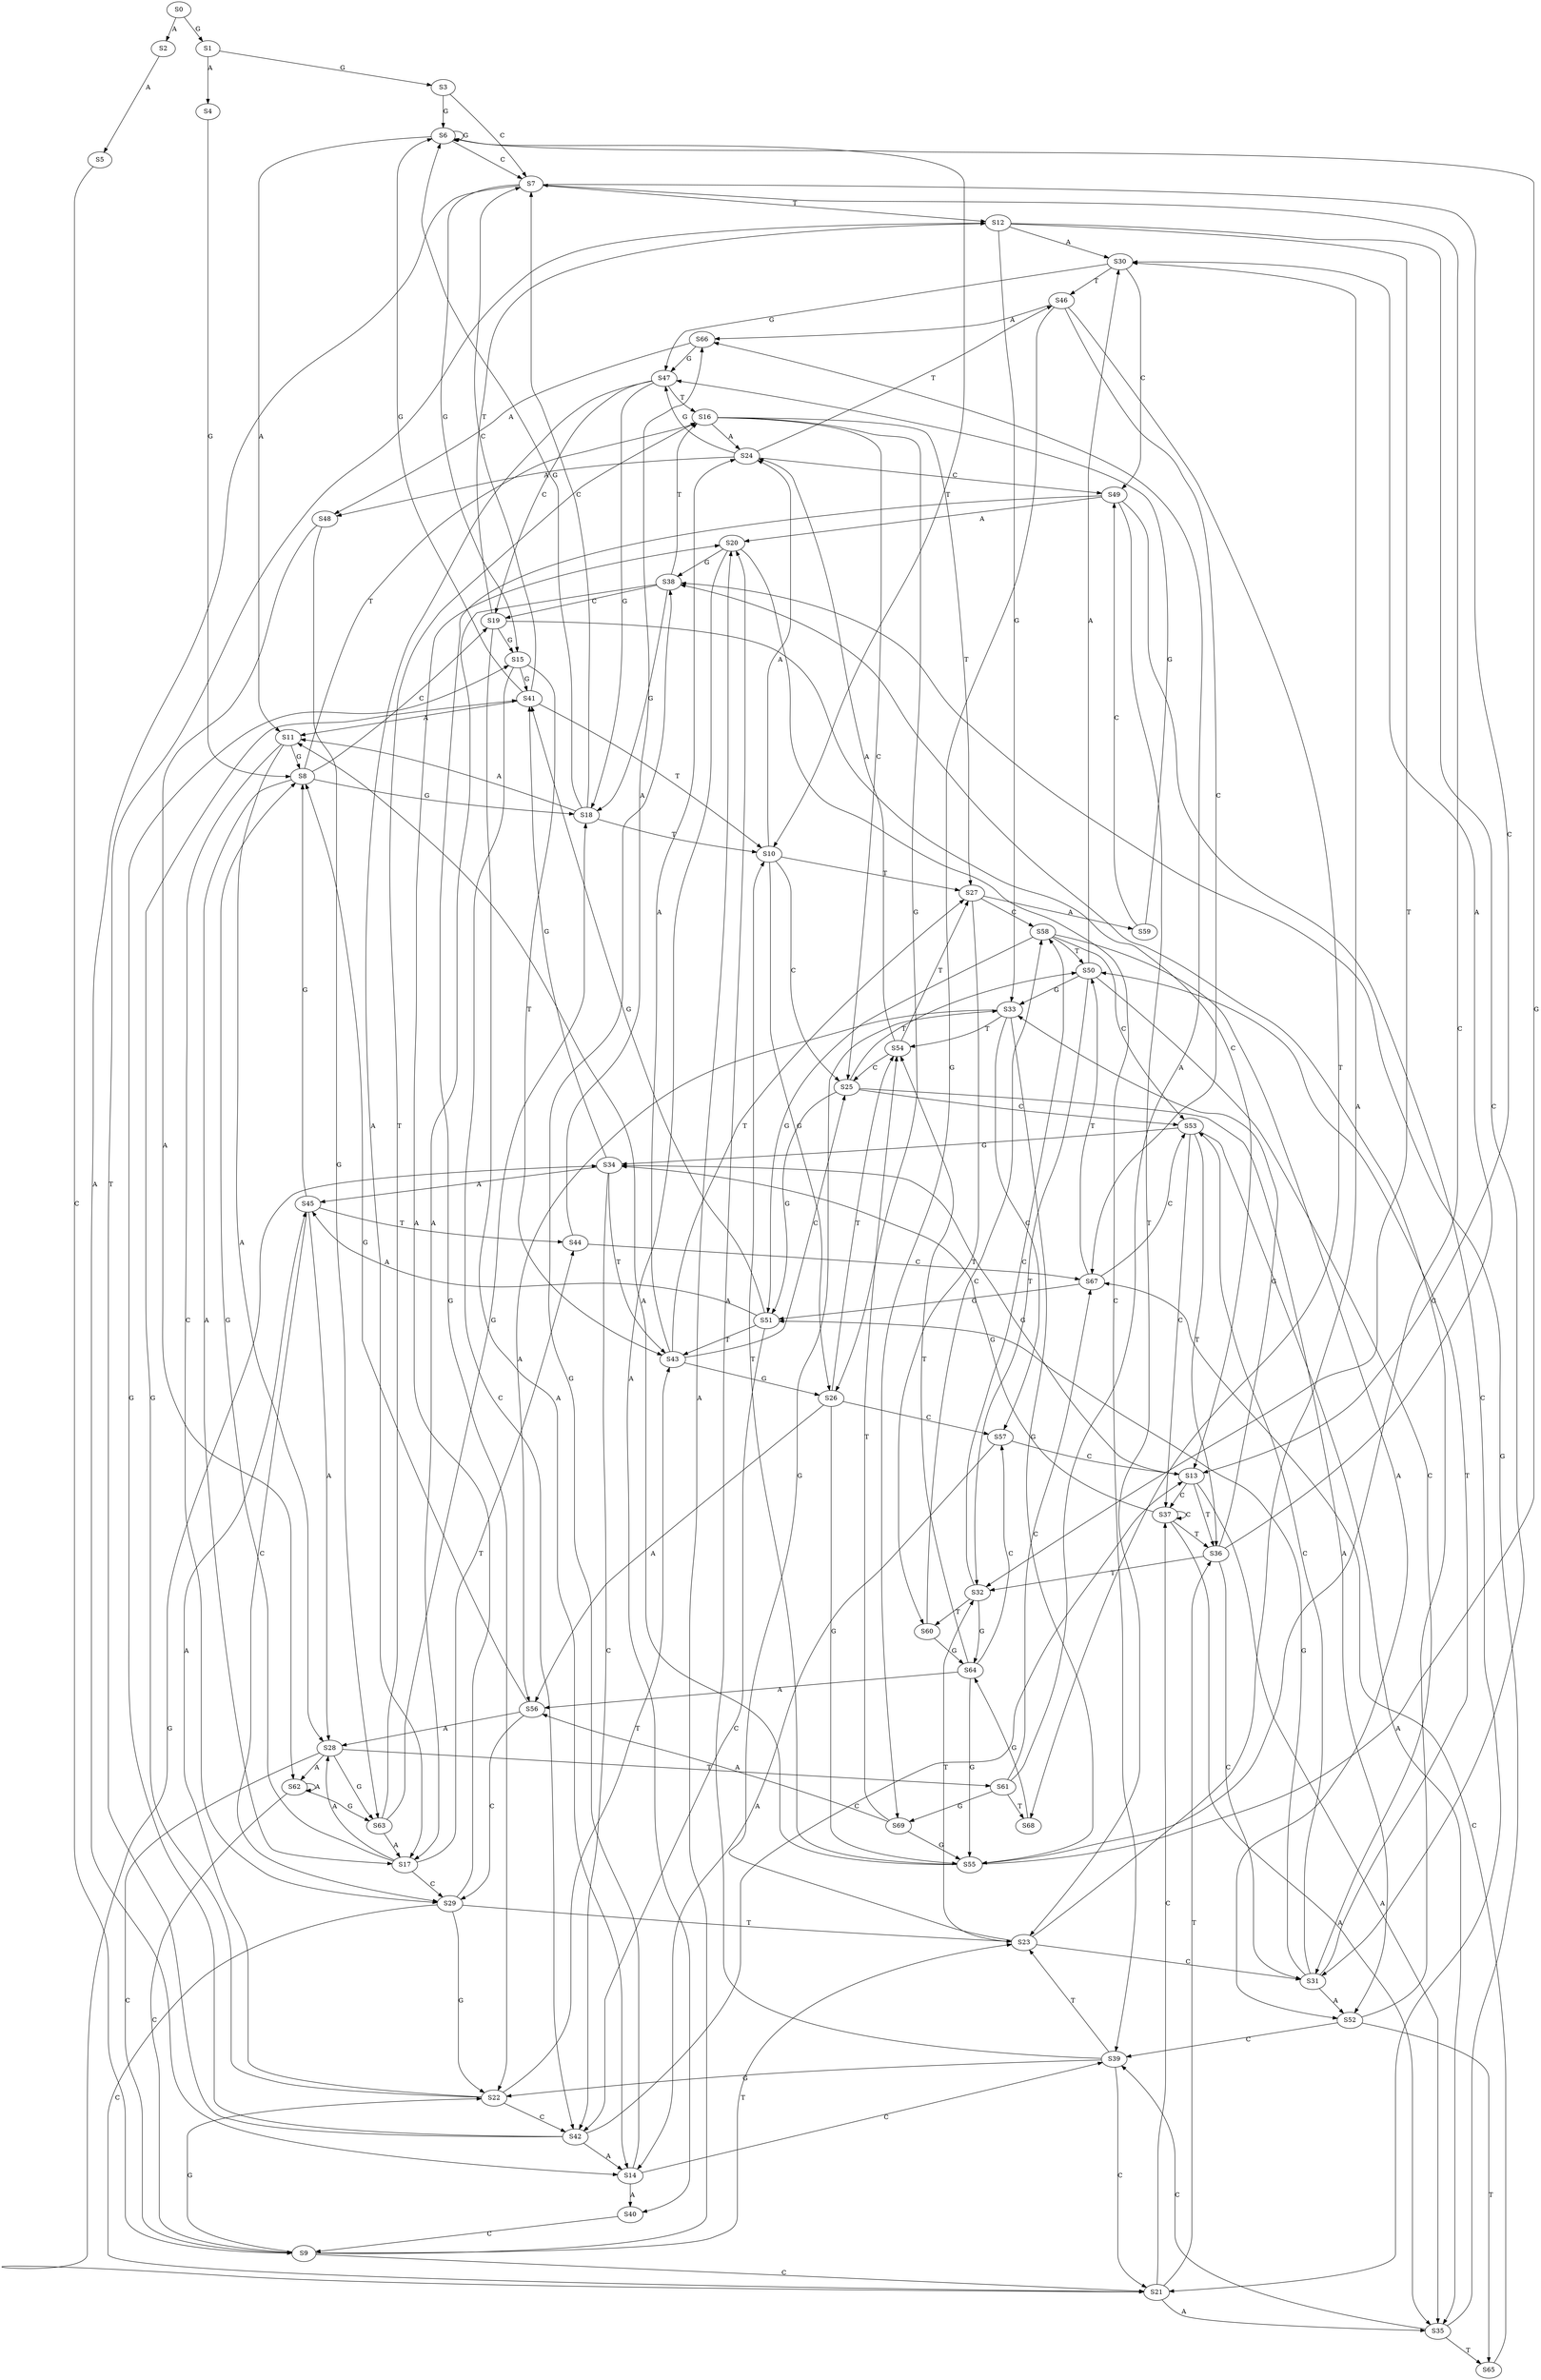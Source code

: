 strict digraph  {
	S0 -> S1 [ label = G ];
	S0 -> S2 [ label = A ];
	S1 -> S3 [ label = G ];
	S1 -> S4 [ label = A ];
	S2 -> S5 [ label = A ];
	S3 -> S6 [ label = G ];
	S3 -> S7 [ label = C ];
	S4 -> S8 [ label = G ];
	S5 -> S9 [ label = C ];
	S6 -> S10 [ label = T ];
	S6 -> S7 [ label = C ];
	S6 -> S6 [ label = G ];
	S6 -> S11 [ label = A ];
	S7 -> S12 [ label = T ];
	S7 -> S13 [ label = C ];
	S7 -> S14 [ label = A ];
	S7 -> S15 [ label = G ];
	S8 -> S16 [ label = T ];
	S8 -> S17 [ label = A ];
	S8 -> S18 [ label = G ];
	S8 -> S19 [ label = C ];
	S9 -> S20 [ label = A ];
	S9 -> S21 [ label = C ];
	S9 -> S22 [ label = G ];
	S9 -> S23 [ label = T ];
	S10 -> S24 [ label = A ];
	S10 -> S25 [ label = C ];
	S10 -> S26 [ label = G ];
	S10 -> S27 [ label = T ];
	S11 -> S28 [ label = A ];
	S11 -> S29 [ label = C ];
	S11 -> S8 [ label = G ];
	S12 -> S30 [ label = A ];
	S12 -> S31 [ label = C ];
	S12 -> S32 [ label = T ];
	S12 -> S33 [ label = G ];
	S13 -> S34 [ label = G ];
	S13 -> S35 [ label = A ];
	S13 -> S36 [ label = T ];
	S13 -> S37 [ label = C ];
	S14 -> S38 [ label = G ];
	S14 -> S39 [ label = C ];
	S14 -> S40 [ label = A ];
	S15 -> S41 [ label = G ];
	S15 -> S42 [ label = C ];
	S15 -> S43 [ label = T ];
	S16 -> S24 [ label = A ];
	S16 -> S25 [ label = C ];
	S16 -> S26 [ label = G ];
	S16 -> S27 [ label = T ];
	S17 -> S28 [ label = A ];
	S17 -> S29 [ label = C ];
	S17 -> S44 [ label = T ];
	S17 -> S8 [ label = G ];
	S18 -> S11 [ label = A ];
	S18 -> S6 [ label = G ];
	S18 -> S10 [ label = T ];
	S18 -> S7 [ label = C ];
	S19 -> S13 [ label = C ];
	S19 -> S14 [ label = A ];
	S19 -> S12 [ label = T ];
	S19 -> S15 [ label = G ];
	S20 -> S38 [ label = G ];
	S20 -> S39 [ label = C ];
	S20 -> S40 [ label = A ];
	S21 -> S37 [ label = C ];
	S21 -> S35 [ label = A ];
	S21 -> S36 [ label = T ];
	S21 -> S34 [ label = G ];
	S22 -> S41 [ label = G ];
	S22 -> S45 [ label = A ];
	S22 -> S43 [ label = T ];
	S22 -> S42 [ label = C ];
	S23 -> S30 [ label = A ];
	S23 -> S31 [ label = C ];
	S23 -> S32 [ label = T ];
	S23 -> S33 [ label = G ];
	S24 -> S46 [ label = T ];
	S24 -> S47 [ label = G ];
	S24 -> S48 [ label = A ];
	S24 -> S49 [ label = C ];
	S25 -> S50 [ label = T ];
	S25 -> S51 [ label = G ];
	S25 -> S52 [ label = A ];
	S25 -> S53 [ label = C ];
	S26 -> S54 [ label = T ];
	S26 -> S55 [ label = G ];
	S26 -> S56 [ label = A ];
	S26 -> S57 [ label = C ];
	S27 -> S58 [ label = C ];
	S27 -> S59 [ label = A ];
	S27 -> S60 [ label = T ];
	S28 -> S61 [ label = T ];
	S28 -> S9 [ label = C ];
	S28 -> S62 [ label = A ];
	S28 -> S63 [ label = G ];
	S29 -> S23 [ label = T ];
	S29 -> S22 [ label = G ];
	S29 -> S21 [ label = C ];
	S29 -> S20 [ label = A ];
	S30 -> S47 [ label = G ];
	S30 -> S46 [ label = T ];
	S30 -> S49 [ label = C ];
	S31 -> S50 [ label = T ];
	S31 -> S51 [ label = G ];
	S31 -> S53 [ label = C ];
	S31 -> S52 [ label = A ];
	S32 -> S58 [ label = C ];
	S32 -> S60 [ label = T ];
	S32 -> S64 [ label = G ];
	S33 -> S56 [ label = A ];
	S33 -> S57 [ label = C ];
	S33 -> S55 [ label = G ];
	S33 -> S54 [ label = T ];
	S34 -> S45 [ label = A ];
	S34 -> S41 [ label = G ];
	S34 -> S43 [ label = T ];
	S34 -> S42 [ label = C ];
	S35 -> S38 [ label = G ];
	S35 -> S65 [ label = T ];
	S35 -> S39 [ label = C ];
	S36 -> S33 [ label = G ];
	S36 -> S30 [ label = A ];
	S36 -> S31 [ label = C ];
	S36 -> S32 [ label = T ];
	S37 -> S34 [ label = G ];
	S37 -> S37 [ label = C ];
	S37 -> S35 [ label = A ];
	S37 -> S36 [ label = T ];
	S38 -> S18 [ label = G ];
	S38 -> S16 [ label = T ];
	S38 -> S17 [ label = A ];
	S38 -> S19 [ label = C ];
	S39 -> S23 [ label = T ];
	S39 -> S21 [ label = C ];
	S39 -> S20 [ label = A ];
	S39 -> S22 [ label = G ];
	S40 -> S9 [ label = C ];
	S41 -> S11 [ label = A ];
	S41 -> S6 [ label = G ];
	S41 -> S7 [ label = C ];
	S41 -> S10 [ label = T ];
	S42 -> S15 [ label = G ];
	S42 -> S12 [ label = T ];
	S42 -> S13 [ label = C ];
	S42 -> S14 [ label = A ];
	S43 -> S25 [ label = C ];
	S43 -> S24 [ label = A ];
	S43 -> S26 [ label = G ];
	S43 -> S27 [ label = T ];
	S44 -> S66 [ label = A ];
	S44 -> S67 [ label = C ];
	S45 -> S28 [ label = A ];
	S45 -> S29 [ label = C ];
	S45 -> S8 [ label = G ];
	S45 -> S44 [ label = T ];
	S46 -> S67 [ label = C ];
	S46 -> S66 [ label = A ];
	S46 -> S68 [ label = T ];
	S46 -> S69 [ label = G ];
	S47 -> S16 [ label = T ];
	S47 -> S17 [ label = A ];
	S47 -> S19 [ label = C ];
	S47 -> S18 [ label = G ];
	S48 -> S63 [ label = G ];
	S48 -> S62 [ label = A ];
	S49 -> S22 [ label = G ];
	S49 -> S23 [ label = T ];
	S49 -> S21 [ label = C ];
	S49 -> S20 [ label = A ];
	S50 -> S33 [ label = G ];
	S50 -> S31 [ label = C ];
	S50 -> S30 [ label = A ];
	S50 -> S32 [ label = T ];
	S51 -> S41 [ label = G ];
	S51 -> S43 [ label = T ];
	S51 -> S42 [ label = C ];
	S51 -> S45 [ label = A ];
	S52 -> S65 [ label = T ];
	S52 -> S39 [ label = C ];
	S52 -> S38 [ label = G ];
	S53 -> S37 [ label = C ];
	S53 -> S35 [ label = A ];
	S53 -> S36 [ label = T ];
	S53 -> S34 [ label = G ];
	S54 -> S25 [ label = C ];
	S54 -> S27 [ label = T ];
	S54 -> S24 [ label = A ];
	S55 -> S6 [ label = G ];
	S55 -> S7 [ label = C ];
	S55 -> S11 [ label = A ];
	S55 -> S10 [ label = T ];
	S56 -> S8 [ label = G ];
	S56 -> S29 [ label = C ];
	S56 -> S28 [ label = A ];
	S57 -> S13 [ label = C ];
	S57 -> S14 [ label = A ];
	S58 -> S52 [ label = A ];
	S58 -> S53 [ label = C ];
	S58 -> S50 [ label = T ];
	S58 -> S51 [ label = G ];
	S59 -> S49 [ label = C ];
	S59 -> S47 [ label = G ];
	S60 -> S64 [ label = G ];
	S60 -> S58 [ label = C ];
	S61 -> S66 [ label = A ];
	S61 -> S67 [ label = C ];
	S61 -> S69 [ label = G ];
	S61 -> S68 [ label = T ];
	S62 -> S63 [ label = G ];
	S62 -> S9 [ label = C ];
	S62 -> S62 [ label = A ];
	S63 -> S16 [ label = T ];
	S63 -> S17 [ label = A ];
	S63 -> S18 [ label = G ];
	S64 -> S55 [ label = G ];
	S64 -> S57 [ label = C ];
	S64 -> S54 [ label = T ];
	S64 -> S56 [ label = A ];
	S65 -> S67 [ label = C ];
	S66 -> S47 [ label = G ];
	S66 -> S48 [ label = A ];
	S67 -> S53 [ label = C ];
	S67 -> S51 [ label = G ];
	S67 -> S50 [ label = T ];
	S68 -> S64 [ label = G ];
	S69 -> S55 [ label = G ];
	S69 -> S56 [ label = A ];
	S69 -> S54 [ label = T ];
}
